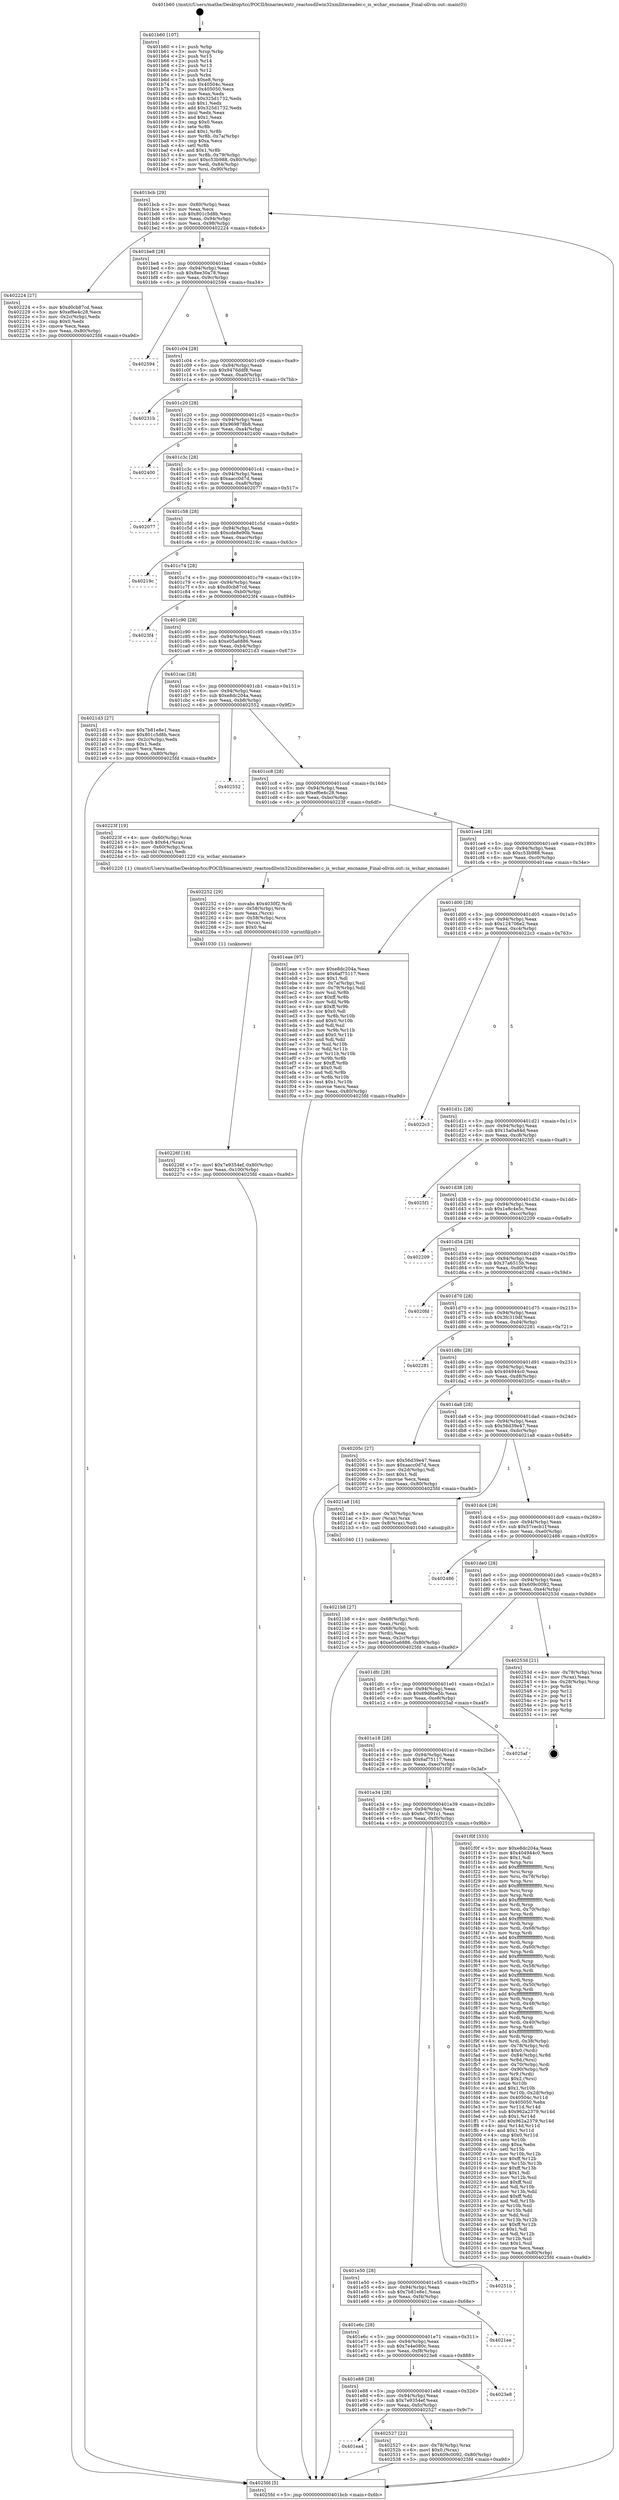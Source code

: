 digraph "0x401b60" {
  label = "0x401b60 (/mnt/c/Users/mathe/Desktop/tcc/POCII/binaries/extr_reactosdllwin32xmllitereader.c_is_wchar_encname_Final-ollvm.out::main(0))"
  labelloc = "t"
  node[shape=record]

  Entry [label="",width=0.3,height=0.3,shape=circle,fillcolor=black,style=filled]
  "0x401bcb" [label="{
     0x401bcb [29]\l
     | [instrs]\l
     &nbsp;&nbsp;0x401bcb \<+3\>: mov -0x80(%rbp),%eax\l
     &nbsp;&nbsp;0x401bce \<+2\>: mov %eax,%ecx\l
     &nbsp;&nbsp;0x401bd0 \<+6\>: sub $0x801c5d8b,%ecx\l
     &nbsp;&nbsp;0x401bd6 \<+6\>: mov %eax,-0x94(%rbp)\l
     &nbsp;&nbsp;0x401bdc \<+6\>: mov %ecx,-0x98(%rbp)\l
     &nbsp;&nbsp;0x401be2 \<+6\>: je 0000000000402224 \<main+0x6c4\>\l
  }"]
  "0x402224" [label="{
     0x402224 [27]\l
     | [instrs]\l
     &nbsp;&nbsp;0x402224 \<+5\>: mov $0xd0cb87cd,%eax\l
     &nbsp;&nbsp;0x402229 \<+5\>: mov $0xef6e4c28,%ecx\l
     &nbsp;&nbsp;0x40222e \<+3\>: mov -0x2c(%rbp),%edx\l
     &nbsp;&nbsp;0x402231 \<+3\>: cmp $0x0,%edx\l
     &nbsp;&nbsp;0x402234 \<+3\>: cmove %ecx,%eax\l
     &nbsp;&nbsp;0x402237 \<+3\>: mov %eax,-0x80(%rbp)\l
     &nbsp;&nbsp;0x40223a \<+5\>: jmp 00000000004025fd \<main+0xa9d\>\l
  }"]
  "0x401be8" [label="{
     0x401be8 [28]\l
     | [instrs]\l
     &nbsp;&nbsp;0x401be8 \<+5\>: jmp 0000000000401bed \<main+0x8d\>\l
     &nbsp;&nbsp;0x401bed \<+6\>: mov -0x94(%rbp),%eax\l
     &nbsp;&nbsp;0x401bf3 \<+5\>: sub $0x8ee30a78,%eax\l
     &nbsp;&nbsp;0x401bf8 \<+6\>: mov %eax,-0x9c(%rbp)\l
     &nbsp;&nbsp;0x401bfe \<+6\>: je 0000000000402594 \<main+0xa34\>\l
  }"]
  Exit [label="",width=0.3,height=0.3,shape=circle,fillcolor=black,style=filled,peripheries=2]
  "0x402594" [label="{
     0x402594\l
  }", style=dashed]
  "0x401c04" [label="{
     0x401c04 [28]\l
     | [instrs]\l
     &nbsp;&nbsp;0x401c04 \<+5\>: jmp 0000000000401c09 \<main+0xa9\>\l
     &nbsp;&nbsp;0x401c09 \<+6\>: mov -0x94(%rbp),%eax\l
     &nbsp;&nbsp;0x401c0f \<+5\>: sub $0x9476ddf8,%eax\l
     &nbsp;&nbsp;0x401c14 \<+6\>: mov %eax,-0xa0(%rbp)\l
     &nbsp;&nbsp;0x401c1a \<+6\>: je 000000000040231b \<main+0x7bb\>\l
  }"]
  "0x401ea4" [label="{
     0x401ea4\l
  }", style=dashed]
  "0x40231b" [label="{
     0x40231b\l
  }", style=dashed]
  "0x401c20" [label="{
     0x401c20 [28]\l
     | [instrs]\l
     &nbsp;&nbsp;0x401c20 \<+5\>: jmp 0000000000401c25 \<main+0xc5\>\l
     &nbsp;&nbsp;0x401c25 \<+6\>: mov -0x94(%rbp),%eax\l
     &nbsp;&nbsp;0x401c2b \<+5\>: sub $0x969878b8,%eax\l
     &nbsp;&nbsp;0x401c30 \<+6\>: mov %eax,-0xa4(%rbp)\l
     &nbsp;&nbsp;0x401c36 \<+6\>: je 0000000000402400 \<main+0x8a0\>\l
  }"]
  "0x402527" [label="{
     0x402527 [22]\l
     | [instrs]\l
     &nbsp;&nbsp;0x402527 \<+4\>: mov -0x78(%rbp),%rax\l
     &nbsp;&nbsp;0x40252b \<+6\>: movl $0x0,(%rax)\l
     &nbsp;&nbsp;0x402531 \<+7\>: movl $0x609c0092,-0x80(%rbp)\l
     &nbsp;&nbsp;0x402538 \<+5\>: jmp 00000000004025fd \<main+0xa9d\>\l
  }"]
  "0x402400" [label="{
     0x402400\l
  }", style=dashed]
  "0x401c3c" [label="{
     0x401c3c [28]\l
     | [instrs]\l
     &nbsp;&nbsp;0x401c3c \<+5\>: jmp 0000000000401c41 \<main+0xe1\>\l
     &nbsp;&nbsp;0x401c41 \<+6\>: mov -0x94(%rbp),%eax\l
     &nbsp;&nbsp;0x401c47 \<+5\>: sub $0xaacc0d7d,%eax\l
     &nbsp;&nbsp;0x401c4c \<+6\>: mov %eax,-0xa8(%rbp)\l
     &nbsp;&nbsp;0x401c52 \<+6\>: je 0000000000402077 \<main+0x517\>\l
  }"]
  "0x401e88" [label="{
     0x401e88 [28]\l
     | [instrs]\l
     &nbsp;&nbsp;0x401e88 \<+5\>: jmp 0000000000401e8d \<main+0x32d\>\l
     &nbsp;&nbsp;0x401e8d \<+6\>: mov -0x94(%rbp),%eax\l
     &nbsp;&nbsp;0x401e93 \<+5\>: sub $0x7e9354ef,%eax\l
     &nbsp;&nbsp;0x401e98 \<+6\>: mov %eax,-0xfc(%rbp)\l
     &nbsp;&nbsp;0x401e9e \<+6\>: je 0000000000402527 \<main+0x9c7\>\l
  }"]
  "0x402077" [label="{
     0x402077\l
  }", style=dashed]
  "0x401c58" [label="{
     0x401c58 [28]\l
     | [instrs]\l
     &nbsp;&nbsp;0x401c58 \<+5\>: jmp 0000000000401c5d \<main+0xfd\>\l
     &nbsp;&nbsp;0x401c5d \<+6\>: mov -0x94(%rbp),%eax\l
     &nbsp;&nbsp;0x401c63 \<+5\>: sub $0xcde8e90b,%eax\l
     &nbsp;&nbsp;0x401c68 \<+6\>: mov %eax,-0xac(%rbp)\l
     &nbsp;&nbsp;0x401c6e \<+6\>: je 000000000040219c \<main+0x63c\>\l
  }"]
  "0x4023e8" [label="{
     0x4023e8\l
  }", style=dashed]
  "0x40219c" [label="{
     0x40219c\l
  }", style=dashed]
  "0x401c74" [label="{
     0x401c74 [28]\l
     | [instrs]\l
     &nbsp;&nbsp;0x401c74 \<+5\>: jmp 0000000000401c79 \<main+0x119\>\l
     &nbsp;&nbsp;0x401c79 \<+6\>: mov -0x94(%rbp),%eax\l
     &nbsp;&nbsp;0x401c7f \<+5\>: sub $0xd0cb87cd,%eax\l
     &nbsp;&nbsp;0x401c84 \<+6\>: mov %eax,-0xb0(%rbp)\l
     &nbsp;&nbsp;0x401c8a \<+6\>: je 00000000004023f4 \<main+0x894\>\l
  }"]
  "0x401e6c" [label="{
     0x401e6c [28]\l
     | [instrs]\l
     &nbsp;&nbsp;0x401e6c \<+5\>: jmp 0000000000401e71 \<main+0x311\>\l
     &nbsp;&nbsp;0x401e71 \<+6\>: mov -0x94(%rbp),%eax\l
     &nbsp;&nbsp;0x401e77 \<+5\>: sub $0x7e4e080c,%eax\l
     &nbsp;&nbsp;0x401e7c \<+6\>: mov %eax,-0xf8(%rbp)\l
     &nbsp;&nbsp;0x401e82 \<+6\>: je 00000000004023e8 \<main+0x888\>\l
  }"]
  "0x4023f4" [label="{
     0x4023f4\l
  }", style=dashed]
  "0x401c90" [label="{
     0x401c90 [28]\l
     | [instrs]\l
     &nbsp;&nbsp;0x401c90 \<+5\>: jmp 0000000000401c95 \<main+0x135\>\l
     &nbsp;&nbsp;0x401c95 \<+6\>: mov -0x94(%rbp),%eax\l
     &nbsp;&nbsp;0x401c9b \<+5\>: sub $0xe05a6886,%eax\l
     &nbsp;&nbsp;0x401ca0 \<+6\>: mov %eax,-0xb4(%rbp)\l
     &nbsp;&nbsp;0x401ca6 \<+6\>: je 00000000004021d3 \<main+0x673\>\l
  }"]
  "0x4021ee" [label="{
     0x4021ee\l
  }", style=dashed]
  "0x4021d3" [label="{
     0x4021d3 [27]\l
     | [instrs]\l
     &nbsp;&nbsp;0x4021d3 \<+5\>: mov $0x7b81e8e1,%eax\l
     &nbsp;&nbsp;0x4021d8 \<+5\>: mov $0x801c5d8b,%ecx\l
     &nbsp;&nbsp;0x4021dd \<+3\>: mov -0x2c(%rbp),%edx\l
     &nbsp;&nbsp;0x4021e0 \<+3\>: cmp $0x1,%edx\l
     &nbsp;&nbsp;0x4021e3 \<+3\>: cmovl %ecx,%eax\l
     &nbsp;&nbsp;0x4021e6 \<+3\>: mov %eax,-0x80(%rbp)\l
     &nbsp;&nbsp;0x4021e9 \<+5\>: jmp 00000000004025fd \<main+0xa9d\>\l
  }"]
  "0x401cac" [label="{
     0x401cac [28]\l
     | [instrs]\l
     &nbsp;&nbsp;0x401cac \<+5\>: jmp 0000000000401cb1 \<main+0x151\>\l
     &nbsp;&nbsp;0x401cb1 \<+6\>: mov -0x94(%rbp),%eax\l
     &nbsp;&nbsp;0x401cb7 \<+5\>: sub $0xe8dc204a,%eax\l
     &nbsp;&nbsp;0x401cbc \<+6\>: mov %eax,-0xb8(%rbp)\l
     &nbsp;&nbsp;0x401cc2 \<+6\>: je 0000000000402552 \<main+0x9f2\>\l
  }"]
  "0x401e50" [label="{
     0x401e50 [28]\l
     | [instrs]\l
     &nbsp;&nbsp;0x401e50 \<+5\>: jmp 0000000000401e55 \<main+0x2f5\>\l
     &nbsp;&nbsp;0x401e55 \<+6\>: mov -0x94(%rbp),%eax\l
     &nbsp;&nbsp;0x401e5b \<+5\>: sub $0x7b81e8e1,%eax\l
     &nbsp;&nbsp;0x401e60 \<+6\>: mov %eax,-0xf4(%rbp)\l
     &nbsp;&nbsp;0x401e66 \<+6\>: je 00000000004021ee \<main+0x68e\>\l
  }"]
  "0x402552" [label="{
     0x402552\l
  }", style=dashed]
  "0x401cc8" [label="{
     0x401cc8 [28]\l
     | [instrs]\l
     &nbsp;&nbsp;0x401cc8 \<+5\>: jmp 0000000000401ccd \<main+0x16d\>\l
     &nbsp;&nbsp;0x401ccd \<+6\>: mov -0x94(%rbp),%eax\l
     &nbsp;&nbsp;0x401cd3 \<+5\>: sub $0xef6e4c28,%eax\l
     &nbsp;&nbsp;0x401cd8 \<+6\>: mov %eax,-0xbc(%rbp)\l
     &nbsp;&nbsp;0x401cde \<+6\>: je 000000000040223f \<main+0x6df\>\l
  }"]
  "0x40251b" [label="{
     0x40251b\l
  }", style=dashed]
  "0x40223f" [label="{
     0x40223f [19]\l
     | [instrs]\l
     &nbsp;&nbsp;0x40223f \<+4\>: mov -0x60(%rbp),%rax\l
     &nbsp;&nbsp;0x402243 \<+3\>: movb $0x64,(%rax)\l
     &nbsp;&nbsp;0x402246 \<+4\>: mov -0x60(%rbp),%rax\l
     &nbsp;&nbsp;0x40224a \<+3\>: movsbl (%rax),%edi\l
     &nbsp;&nbsp;0x40224d \<+5\>: call 0000000000401220 \<is_wchar_encname\>\l
     | [calls]\l
     &nbsp;&nbsp;0x401220 \{1\} (/mnt/c/Users/mathe/Desktop/tcc/POCII/binaries/extr_reactosdllwin32xmllitereader.c_is_wchar_encname_Final-ollvm.out::is_wchar_encname)\l
  }"]
  "0x401ce4" [label="{
     0x401ce4 [28]\l
     | [instrs]\l
     &nbsp;&nbsp;0x401ce4 \<+5\>: jmp 0000000000401ce9 \<main+0x189\>\l
     &nbsp;&nbsp;0x401ce9 \<+6\>: mov -0x94(%rbp),%eax\l
     &nbsp;&nbsp;0x401cef \<+5\>: sub $0xc53b988,%eax\l
     &nbsp;&nbsp;0x401cf4 \<+6\>: mov %eax,-0xc0(%rbp)\l
     &nbsp;&nbsp;0x401cfa \<+6\>: je 0000000000401eae \<main+0x34e\>\l
  }"]
  "0x40226f" [label="{
     0x40226f [18]\l
     | [instrs]\l
     &nbsp;&nbsp;0x40226f \<+7\>: movl $0x7e9354ef,-0x80(%rbp)\l
     &nbsp;&nbsp;0x402276 \<+6\>: mov %eax,-0x100(%rbp)\l
     &nbsp;&nbsp;0x40227c \<+5\>: jmp 00000000004025fd \<main+0xa9d\>\l
  }"]
  "0x401eae" [label="{
     0x401eae [97]\l
     | [instrs]\l
     &nbsp;&nbsp;0x401eae \<+5\>: mov $0xe8dc204a,%eax\l
     &nbsp;&nbsp;0x401eb3 \<+5\>: mov $0x6af75117,%ecx\l
     &nbsp;&nbsp;0x401eb8 \<+2\>: mov $0x1,%dl\l
     &nbsp;&nbsp;0x401eba \<+4\>: mov -0x7a(%rbp),%sil\l
     &nbsp;&nbsp;0x401ebe \<+4\>: mov -0x79(%rbp),%dil\l
     &nbsp;&nbsp;0x401ec2 \<+3\>: mov %sil,%r8b\l
     &nbsp;&nbsp;0x401ec5 \<+4\>: xor $0xff,%r8b\l
     &nbsp;&nbsp;0x401ec9 \<+3\>: mov %dil,%r9b\l
     &nbsp;&nbsp;0x401ecc \<+4\>: xor $0xff,%r9b\l
     &nbsp;&nbsp;0x401ed0 \<+3\>: xor $0x0,%dl\l
     &nbsp;&nbsp;0x401ed3 \<+3\>: mov %r8b,%r10b\l
     &nbsp;&nbsp;0x401ed6 \<+4\>: and $0x0,%r10b\l
     &nbsp;&nbsp;0x401eda \<+3\>: and %dl,%sil\l
     &nbsp;&nbsp;0x401edd \<+3\>: mov %r9b,%r11b\l
     &nbsp;&nbsp;0x401ee0 \<+4\>: and $0x0,%r11b\l
     &nbsp;&nbsp;0x401ee4 \<+3\>: and %dl,%dil\l
     &nbsp;&nbsp;0x401ee7 \<+3\>: or %sil,%r10b\l
     &nbsp;&nbsp;0x401eea \<+3\>: or %dil,%r11b\l
     &nbsp;&nbsp;0x401eed \<+3\>: xor %r11b,%r10b\l
     &nbsp;&nbsp;0x401ef0 \<+3\>: or %r9b,%r8b\l
     &nbsp;&nbsp;0x401ef3 \<+4\>: xor $0xff,%r8b\l
     &nbsp;&nbsp;0x401ef7 \<+3\>: or $0x0,%dl\l
     &nbsp;&nbsp;0x401efa \<+3\>: and %dl,%r8b\l
     &nbsp;&nbsp;0x401efd \<+3\>: or %r8b,%r10b\l
     &nbsp;&nbsp;0x401f00 \<+4\>: test $0x1,%r10b\l
     &nbsp;&nbsp;0x401f04 \<+3\>: cmovne %ecx,%eax\l
     &nbsp;&nbsp;0x401f07 \<+3\>: mov %eax,-0x80(%rbp)\l
     &nbsp;&nbsp;0x401f0a \<+5\>: jmp 00000000004025fd \<main+0xa9d\>\l
  }"]
  "0x401d00" [label="{
     0x401d00 [28]\l
     | [instrs]\l
     &nbsp;&nbsp;0x401d00 \<+5\>: jmp 0000000000401d05 \<main+0x1a5\>\l
     &nbsp;&nbsp;0x401d05 \<+6\>: mov -0x94(%rbp),%eax\l
     &nbsp;&nbsp;0x401d0b \<+5\>: sub $0x124706e2,%eax\l
     &nbsp;&nbsp;0x401d10 \<+6\>: mov %eax,-0xc4(%rbp)\l
     &nbsp;&nbsp;0x401d16 \<+6\>: je 00000000004022c3 \<main+0x763\>\l
  }"]
  "0x4025fd" [label="{
     0x4025fd [5]\l
     | [instrs]\l
     &nbsp;&nbsp;0x4025fd \<+5\>: jmp 0000000000401bcb \<main+0x6b\>\l
  }"]
  "0x401b60" [label="{
     0x401b60 [107]\l
     | [instrs]\l
     &nbsp;&nbsp;0x401b60 \<+1\>: push %rbp\l
     &nbsp;&nbsp;0x401b61 \<+3\>: mov %rsp,%rbp\l
     &nbsp;&nbsp;0x401b64 \<+2\>: push %r15\l
     &nbsp;&nbsp;0x401b66 \<+2\>: push %r14\l
     &nbsp;&nbsp;0x401b68 \<+2\>: push %r13\l
     &nbsp;&nbsp;0x401b6a \<+2\>: push %r12\l
     &nbsp;&nbsp;0x401b6c \<+1\>: push %rbx\l
     &nbsp;&nbsp;0x401b6d \<+7\>: sub $0xe8,%rsp\l
     &nbsp;&nbsp;0x401b74 \<+7\>: mov 0x40504c,%eax\l
     &nbsp;&nbsp;0x401b7b \<+7\>: mov 0x405050,%ecx\l
     &nbsp;&nbsp;0x401b82 \<+2\>: mov %eax,%edx\l
     &nbsp;&nbsp;0x401b84 \<+6\>: sub $0x325d1732,%edx\l
     &nbsp;&nbsp;0x401b8a \<+3\>: sub $0x1,%edx\l
     &nbsp;&nbsp;0x401b8d \<+6\>: add $0x325d1732,%edx\l
     &nbsp;&nbsp;0x401b93 \<+3\>: imul %edx,%eax\l
     &nbsp;&nbsp;0x401b96 \<+3\>: and $0x1,%eax\l
     &nbsp;&nbsp;0x401b99 \<+3\>: cmp $0x0,%eax\l
     &nbsp;&nbsp;0x401b9c \<+4\>: sete %r8b\l
     &nbsp;&nbsp;0x401ba0 \<+4\>: and $0x1,%r8b\l
     &nbsp;&nbsp;0x401ba4 \<+4\>: mov %r8b,-0x7a(%rbp)\l
     &nbsp;&nbsp;0x401ba8 \<+3\>: cmp $0xa,%ecx\l
     &nbsp;&nbsp;0x401bab \<+4\>: setl %r8b\l
     &nbsp;&nbsp;0x401baf \<+4\>: and $0x1,%r8b\l
     &nbsp;&nbsp;0x401bb3 \<+4\>: mov %r8b,-0x79(%rbp)\l
     &nbsp;&nbsp;0x401bb7 \<+7\>: movl $0xc53b988,-0x80(%rbp)\l
     &nbsp;&nbsp;0x401bbe \<+6\>: mov %edi,-0x84(%rbp)\l
     &nbsp;&nbsp;0x401bc4 \<+7\>: mov %rsi,-0x90(%rbp)\l
  }"]
  "0x402252" [label="{
     0x402252 [29]\l
     | [instrs]\l
     &nbsp;&nbsp;0x402252 \<+10\>: movabs $0x4030f2,%rdi\l
     &nbsp;&nbsp;0x40225c \<+4\>: mov -0x58(%rbp),%rcx\l
     &nbsp;&nbsp;0x402260 \<+2\>: mov %eax,(%rcx)\l
     &nbsp;&nbsp;0x402262 \<+4\>: mov -0x58(%rbp),%rcx\l
     &nbsp;&nbsp;0x402266 \<+2\>: mov (%rcx),%esi\l
     &nbsp;&nbsp;0x402268 \<+2\>: mov $0x0,%al\l
     &nbsp;&nbsp;0x40226a \<+5\>: call 0000000000401030 \<printf@plt\>\l
     | [calls]\l
     &nbsp;&nbsp;0x401030 \{1\} (unknown)\l
  }"]
  "0x4022c3" [label="{
     0x4022c3\l
  }", style=dashed]
  "0x401d1c" [label="{
     0x401d1c [28]\l
     | [instrs]\l
     &nbsp;&nbsp;0x401d1c \<+5\>: jmp 0000000000401d21 \<main+0x1c1\>\l
     &nbsp;&nbsp;0x401d21 \<+6\>: mov -0x94(%rbp),%eax\l
     &nbsp;&nbsp;0x401d27 \<+5\>: sub $0x15a0a84d,%eax\l
     &nbsp;&nbsp;0x401d2c \<+6\>: mov %eax,-0xc8(%rbp)\l
     &nbsp;&nbsp;0x401d32 \<+6\>: je 00000000004025f1 \<main+0xa91\>\l
  }"]
  "0x4021b8" [label="{
     0x4021b8 [27]\l
     | [instrs]\l
     &nbsp;&nbsp;0x4021b8 \<+4\>: mov -0x68(%rbp),%rdi\l
     &nbsp;&nbsp;0x4021bc \<+2\>: mov %eax,(%rdi)\l
     &nbsp;&nbsp;0x4021be \<+4\>: mov -0x68(%rbp),%rdi\l
     &nbsp;&nbsp;0x4021c2 \<+2\>: mov (%rdi),%eax\l
     &nbsp;&nbsp;0x4021c4 \<+3\>: mov %eax,-0x2c(%rbp)\l
     &nbsp;&nbsp;0x4021c7 \<+7\>: movl $0xe05a6886,-0x80(%rbp)\l
     &nbsp;&nbsp;0x4021ce \<+5\>: jmp 00000000004025fd \<main+0xa9d\>\l
  }"]
  "0x4025f1" [label="{
     0x4025f1\l
  }", style=dashed]
  "0x401d38" [label="{
     0x401d38 [28]\l
     | [instrs]\l
     &nbsp;&nbsp;0x401d38 \<+5\>: jmp 0000000000401d3d \<main+0x1dd\>\l
     &nbsp;&nbsp;0x401d3d \<+6\>: mov -0x94(%rbp),%eax\l
     &nbsp;&nbsp;0x401d43 \<+5\>: sub $0x1e8c4e5c,%eax\l
     &nbsp;&nbsp;0x401d48 \<+6\>: mov %eax,-0xcc(%rbp)\l
     &nbsp;&nbsp;0x401d4e \<+6\>: je 0000000000402209 \<main+0x6a9\>\l
  }"]
  "0x401e34" [label="{
     0x401e34 [28]\l
     | [instrs]\l
     &nbsp;&nbsp;0x401e34 \<+5\>: jmp 0000000000401e39 \<main+0x2d9\>\l
     &nbsp;&nbsp;0x401e39 \<+6\>: mov -0x94(%rbp),%eax\l
     &nbsp;&nbsp;0x401e3f \<+5\>: sub $0x6c7091c1,%eax\l
     &nbsp;&nbsp;0x401e44 \<+6\>: mov %eax,-0xf0(%rbp)\l
     &nbsp;&nbsp;0x401e4a \<+6\>: je 000000000040251b \<main+0x9bb\>\l
  }"]
  "0x402209" [label="{
     0x402209\l
  }", style=dashed]
  "0x401d54" [label="{
     0x401d54 [28]\l
     | [instrs]\l
     &nbsp;&nbsp;0x401d54 \<+5\>: jmp 0000000000401d59 \<main+0x1f9\>\l
     &nbsp;&nbsp;0x401d59 \<+6\>: mov -0x94(%rbp),%eax\l
     &nbsp;&nbsp;0x401d5f \<+5\>: sub $0x37a6515b,%eax\l
     &nbsp;&nbsp;0x401d64 \<+6\>: mov %eax,-0xd0(%rbp)\l
     &nbsp;&nbsp;0x401d6a \<+6\>: je 00000000004020fd \<main+0x59d\>\l
  }"]
  "0x401f0f" [label="{
     0x401f0f [333]\l
     | [instrs]\l
     &nbsp;&nbsp;0x401f0f \<+5\>: mov $0xe8dc204a,%eax\l
     &nbsp;&nbsp;0x401f14 \<+5\>: mov $0x404944c0,%ecx\l
     &nbsp;&nbsp;0x401f19 \<+2\>: mov $0x1,%dl\l
     &nbsp;&nbsp;0x401f1b \<+3\>: mov %rsp,%rsi\l
     &nbsp;&nbsp;0x401f1e \<+4\>: add $0xfffffffffffffff0,%rsi\l
     &nbsp;&nbsp;0x401f22 \<+3\>: mov %rsi,%rsp\l
     &nbsp;&nbsp;0x401f25 \<+4\>: mov %rsi,-0x78(%rbp)\l
     &nbsp;&nbsp;0x401f29 \<+3\>: mov %rsp,%rsi\l
     &nbsp;&nbsp;0x401f2c \<+4\>: add $0xfffffffffffffff0,%rsi\l
     &nbsp;&nbsp;0x401f30 \<+3\>: mov %rsi,%rsp\l
     &nbsp;&nbsp;0x401f33 \<+3\>: mov %rsp,%rdi\l
     &nbsp;&nbsp;0x401f36 \<+4\>: add $0xfffffffffffffff0,%rdi\l
     &nbsp;&nbsp;0x401f3a \<+3\>: mov %rdi,%rsp\l
     &nbsp;&nbsp;0x401f3d \<+4\>: mov %rdi,-0x70(%rbp)\l
     &nbsp;&nbsp;0x401f41 \<+3\>: mov %rsp,%rdi\l
     &nbsp;&nbsp;0x401f44 \<+4\>: add $0xfffffffffffffff0,%rdi\l
     &nbsp;&nbsp;0x401f48 \<+3\>: mov %rdi,%rsp\l
     &nbsp;&nbsp;0x401f4b \<+4\>: mov %rdi,-0x68(%rbp)\l
     &nbsp;&nbsp;0x401f4f \<+3\>: mov %rsp,%rdi\l
     &nbsp;&nbsp;0x401f52 \<+4\>: add $0xfffffffffffffff0,%rdi\l
     &nbsp;&nbsp;0x401f56 \<+3\>: mov %rdi,%rsp\l
     &nbsp;&nbsp;0x401f59 \<+4\>: mov %rdi,-0x60(%rbp)\l
     &nbsp;&nbsp;0x401f5d \<+3\>: mov %rsp,%rdi\l
     &nbsp;&nbsp;0x401f60 \<+4\>: add $0xfffffffffffffff0,%rdi\l
     &nbsp;&nbsp;0x401f64 \<+3\>: mov %rdi,%rsp\l
     &nbsp;&nbsp;0x401f67 \<+4\>: mov %rdi,-0x58(%rbp)\l
     &nbsp;&nbsp;0x401f6b \<+3\>: mov %rsp,%rdi\l
     &nbsp;&nbsp;0x401f6e \<+4\>: add $0xfffffffffffffff0,%rdi\l
     &nbsp;&nbsp;0x401f72 \<+3\>: mov %rdi,%rsp\l
     &nbsp;&nbsp;0x401f75 \<+4\>: mov %rdi,-0x50(%rbp)\l
     &nbsp;&nbsp;0x401f79 \<+3\>: mov %rsp,%rdi\l
     &nbsp;&nbsp;0x401f7c \<+4\>: add $0xfffffffffffffff0,%rdi\l
     &nbsp;&nbsp;0x401f80 \<+3\>: mov %rdi,%rsp\l
     &nbsp;&nbsp;0x401f83 \<+4\>: mov %rdi,-0x48(%rbp)\l
     &nbsp;&nbsp;0x401f87 \<+3\>: mov %rsp,%rdi\l
     &nbsp;&nbsp;0x401f8a \<+4\>: add $0xfffffffffffffff0,%rdi\l
     &nbsp;&nbsp;0x401f8e \<+3\>: mov %rdi,%rsp\l
     &nbsp;&nbsp;0x401f91 \<+4\>: mov %rdi,-0x40(%rbp)\l
     &nbsp;&nbsp;0x401f95 \<+3\>: mov %rsp,%rdi\l
     &nbsp;&nbsp;0x401f98 \<+4\>: add $0xfffffffffffffff0,%rdi\l
     &nbsp;&nbsp;0x401f9c \<+3\>: mov %rdi,%rsp\l
     &nbsp;&nbsp;0x401f9f \<+4\>: mov %rdi,-0x38(%rbp)\l
     &nbsp;&nbsp;0x401fa3 \<+4\>: mov -0x78(%rbp),%rdi\l
     &nbsp;&nbsp;0x401fa7 \<+6\>: movl $0x0,(%rdi)\l
     &nbsp;&nbsp;0x401fad \<+7\>: mov -0x84(%rbp),%r8d\l
     &nbsp;&nbsp;0x401fb4 \<+3\>: mov %r8d,(%rsi)\l
     &nbsp;&nbsp;0x401fb7 \<+4\>: mov -0x70(%rbp),%rdi\l
     &nbsp;&nbsp;0x401fbb \<+7\>: mov -0x90(%rbp),%r9\l
     &nbsp;&nbsp;0x401fc2 \<+3\>: mov %r9,(%rdi)\l
     &nbsp;&nbsp;0x401fc5 \<+3\>: cmpl $0x2,(%rsi)\l
     &nbsp;&nbsp;0x401fc8 \<+4\>: setne %r10b\l
     &nbsp;&nbsp;0x401fcc \<+4\>: and $0x1,%r10b\l
     &nbsp;&nbsp;0x401fd0 \<+4\>: mov %r10b,-0x2d(%rbp)\l
     &nbsp;&nbsp;0x401fd4 \<+8\>: mov 0x40504c,%r11d\l
     &nbsp;&nbsp;0x401fdc \<+7\>: mov 0x405050,%ebx\l
     &nbsp;&nbsp;0x401fe3 \<+3\>: mov %r11d,%r14d\l
     &nbsp;&nbsp;0x401fe6 \<+7\>: sub $0x962a2379,%r14d\l
     &nbsp;&nbsp;0x401fed \<+4\>: sub $0x1,%r14d\l
     &nbsp;&nbsp;0x401ff1 \<+7\>: add $0x962a2379,%r14d\l
     &nbsp;&nbsp;0x401ff8 \<+4\>: imul %r14d,%r11d\l
     &nbsp;&nbsp;0x401ffc \<+4\>: and $0x1,%r11d\l
     &nbsp;&nbsp;0x402000 \<+4\>: cmp $0x0,%r11d\l
     &nbsp;&nbsp;0x402004 \<+4\>: sete %r10b\l
     &nbsp;&nbsp;0x402008 \<+3\>: cmp $0xa,%ebx\l
     &nbsp;&nbsp;0x40200b \<+4\>: setl %r15b\l
     &nbsp;&nbsp;0x40200f \<+3\>: mov %r10b,%r12b\l
     &nbsp;&nbsp;0x402012 \<+4\>: xor $0xff,%r12b\l
     &nbsp;&nbsp;0x402016 \<+3\>: mov %r15b,%r13b\l
     &nbsp;&nbsp;0x402019 \<+4\>: xor $0xff,%r13b\l
     &nbsp;&nbsp;0x40201d \<+3\>: xor $0x1,%dl\l
     &nbsp;&nbsp;0x402020 \<+3\>: mov %r12b,%sil\l
     &nbsp;&nbsp;0x402023 \<+4\>: and $0xff,%sil\l
     &nbsp;&nbsp;0x402027 \<+3\>: and %dl,%r10b\l
     &nbsp;&nbsp;0x40202a \<+3\>: mov %r13b,%dil\l
     &nbsp;&nbsp;0x40202d \<+4\>: and $0xff,%dil\l
     &nbsp;&nbsp;0x402031 \<+3\>: and %dl,%r15b\l
     &nbsp;&nbsp;0x402034 \<+3\>: or %r10b,%sil\l
     &nbsp;&nbsp;0x402037 \<+3\>: or %r15b,%dil\l
     &nbsp;&nbsp;0x40203a \<+3\>: xor %dil,%sil\l
     &nbsp;&nbsp;0x40203d \<+3\>: or %r13b,%r12b\l
     &nbsp;&nbsp;0x402040 \<+4\>: xor $0xff,%r12b\l
     &nbsp;&nbsp;0x402044 \<+3\>: or $0x1,%dl\l
     &nbsp;&nbsp;0x402047 \<+3\>: and %dl,%r12b\l
     &nbsp;&nbsp;0x40204a \<+3\>: or %r12b,%sil\l
     &nbsp;&nbsp;0x40204d \<+4\>: test $0x1,%sil\l
     &nbsp;&nbsp;0x402051 \<+3\>: cmovne %ecx,%eax\l
     &nbsp;&nbsp;0x402054 \<+3\>: mov %eax,-0x80(%rbp)\l
     &nbsp;&nbsp;0x402057 \<+5\>: jmp 00000000004025fd \<main+0xa9d\>\l
  }"]
  "0x4020fd" [label="{
     0x4020fd\l
  }", style=dashed]
  "0x401d70" [label="{
     0x401d70 [28]\l
     | [instrs]\l
     &nbsp;&nbsp;0x401d70 \<+5\>: jmp 0000000000401d75 \<main+0x215\>\l
     &nbsp;&nbsp;0x401d75 \<+6\>: mov -0x94(%rbp),%eax\l
     &nbsp;&nbsp;0x401d7b \<+5\>: sub $0x3fc310df,%eax\l
     &nbsp;&nbsp;0x401d80 \<+6\>: mov %eax,-0xd4(%rbp)\l
     &nbsp;&nbsp;0x401d86 \<+6\>: je 0000000000402281 \<main+0x721\>\l
  }"]
  "0x401e18" [label="{
     0x401e18 [28]\l
     | [instrs]\l
     &nbsp;&nbsp;0x401e18 \<+5\>: jmp 0000000000401e1d \<main+0x2bd\>\l
     &nbsp;&nbsp;0x401e1d \<+6\>: mov -0x94(%rbp),%eax\l
     &nbsp;&nbsp;0x401e23 \<+5\>: sub $0x6af75117,%eax\l
     &nbsp;&nbsp;0x401e28 \<+6\>: mov %eax,-0xec(%rbp)\l
     &nbsp;&nbsp;0x401e2e \<+6\>: je 0000000000401f0f \<main+0x3af\>\l
  }"]
  "0x402281" [label="{
     0x402281\l
  }", style=dashed]
  "0x401d8c" [label="{
     0x401d8c [28]\l
     | [instrs]\l
     &nbsp;&nbsp;0x401d8c \<+5\>: jmp 0000000000401d91 \<main+0x231\>\l
     &nbsp;&nbsp;0x401d91 \<+6\>: mov -0x94(%rbp),%eax\l
     &nbsp;&nbsp;0x401d97 \<+5\>: sub $0x404944c0,%eax\l
     &nbsp;&nbsp;0x401d9c \<+6\>: mov %eax,-0xd8(%rbp)\l
     &nbsp;&nbsp;0x401da2 \<+6\>: je 000000000040205c \<main+0x4fc\>\l
  }"]
  "0x4025af" [label="{
     0x4025af\l
  }", style=dashed]
  "0x40205c" [label="{
     0x40205c [27]\l
     | [instrs]\l
     &nbsp;&nbsp;0x40205c \<+5\>: mov $0x56d39e47,%eax\l
     &nbsp;&nbsp;0x402061 \<+5\>: mov $0xaacc0d7d,%ecx\l
     &nbsp;&nbsp;0x402066 \<+3\>: mov -0x2d(%rbp),%dl\l
     &nbsp;&nbsp;0x402069 \<+3\>: test $0x1,%dl\l
     &nbsp;&nbsp;0x40206c \<+3\>: cmovne %ecx,%eax\l
     &nbsp;&nbsp;0x40206f \<+3\>: mov %eax,-0x80(%rbp)\l
     &nbsp;&nbsp;0x402072 \<+5\>: jmp 00000000004025fd \<main+0xa9d\>\l
  }"]
  "0x401da8" [label="{
     0x401da8 [28]\l
     | [instrs]\l
     &nbsp;&nbsp;0x401da8 \<+5\>: jmp 0000000000401dad \<main+0x24d\>\l
     &nbsp;&nbsp;0x401dad \<+6\>: mov -0x94(%rbp),%eax\l
     &nbsp;&nbsp;0x401db3 \<+5\>: sub $0x56d39e47,%eax\l
     &nbsp;&nbsp;0x401db8 \<+6\>: mov %eax,-0xdc(%rbp)\l
     &nbsp;&nbsp;0x401dbe \<+6\>: je 00000000004021a8 \<main+0x648\>\l
  }"]
  "0x401dfc" [label="{
     0x401dfc [28]\l
     | [instrs]\l
     &nbsp;&nbsp;0x401dfc \<+5\>: jmp 0000000000401e01 \<main+0x2a1\>\l
     &nbsp;&nbsp;0x401e01 \<+6\>: mov -0x94(%rbp),%eax\l
     &nbsp;&nbsp;0x401e07 \<+5\>: sub $0x69d6be5b,%eax\l
     &nbsp;&nbsp;0x401e0c \<+6\>: mov %eax,-0xe8(%rbp)\l
     &nbsp;&nbsp;0x401e12 \<+6\>: je 00000000004025af \<main+0xa4f\>\l
  }"]
  "0x4021a8" [label="{
     0x4021a8 [16]\l
     | [instrs]\l
     &nbsp;&nbsp;0x4021a8 \<+4\>: mov -0x70(%rbp),%rax\l
     &nbsp;&nbsp;0x4021ac \<+3\>: mov (%rax),%rax\l
     &nbsp;&nbsp;0x4021af \<+4\>: mov 0x8(%rax),%rdi\l
     &nbsp;&nbsp;0x4021b3 \<+5\>: call 0000000000401040 \<atoi@plt\>\l
     | [calls]\l
     &nbsp;&nbsp;0x401040 \{1\} (unknown)\l
  }"]
  "0x401dc4" [label="{
     0x401dc4 [28]\l
     | [instrs]\l
     &nbsp;&nbsp;0x401dc4 \<+5\>: jmp 0000000000401dc9 \<main+0x269\>\l
     &nbsp;&nbsp;0x401dc9 \<+6\>: mov -0x94(%rbp),%eax\l
     &nbsp;&nbsp;0x401dcf \<+5\>: sub $0x57cecb1f,%eax\l
     &nbsp;&nbsp;0x401dd4 \<+6\>: mov %eax,-0xe0(%rbp)\l
     &nbsp;&nbsp;0x401dda \<+6\>: je 0000000000402486 \<main+0x926\>\l
  }"]
  "0x40253d" [label="{
     0x40253d [21]\l
     | [instrs]\l
     &nbsp;&nbsp;0x40253d \<+4\>: mov -0x78(%rbp),%rax\l
     &nbsp;&nbsp;0x402541 \<+2\>: mov (%rax),%eax\l
     &nbsp;&nbsp;0x402543 \<+4\>: lea -0x28(%rbp),%rsp\l
     &nbsp;&nbsp;0x402547 \<+1\>: pop %rbx\l
     &nbsp;&nbsp;0x402548 \<+2\>: pop %r12\l
     &nbsp;&nbsp;0x40254a \<+2\>: pop %r13\l
     &nbsp;&nbsp;0x40254c \<+2\>: pop %r14\l
     &nbsp;&nbsp;0x40254e \<+2\>: pop %r15\l
     &nbsp;&nbsp;0x402550 \<+1\>: pop %rbp\l
     &nbsp;&nbsp;0x402551 \<+1\>: ret\l
  }"]
  "0x402486" [label="{
     0x402486\l
  }", style=dashed]
  "0x401de0" [label="{
     0x401de0 [28]\l
     | [instrs]\l
     &nbsp;&nbsp;0x401de0 \<+5\>: jmp 0000000000401de5 \<main+0x285\>\l
     &nbsp;&nbsp;0x401de5 \<+6\>: mov -0x94(%rbp),%eax\l
     &nbsp;&nbsp;0x401deb \<+5\>: sub $0x609c0092,%eax\l
     &nbsp;&nbsp;0x401df0 \<+6\>: mov %eax,-0xe4(%rbp)\l
     &nbsp;&nbsp;0x401df6 \<+6\>: je 000000000040253d \<main+0x9dd\>\l
  }"]
  Entry -> "0x401b60" [label=" 1"]
  "0x401bcb" -> "0x402224" [label=" 1"]
  "0x401bcb" -> "0x401be8" [label=" 8"]
  "0x40253d" -> Exit [label=" 1"]
  "0x401be8" -> "0x402594" [label=" 0"]
  "0x401be8" -> "0x401c04" [label=" 8"]
  "0x402527" -> "0x4025fd" [label=" 1"]
  "0x401c04" -> "0x40231b" [label=" 0"]
  "0x401c04" -> "0x401c20" [label=" 8"]
  "0x401e88" -> "0x401ea4" [label=" 0"]
  "0x401c20" -> "0x402400" [label=" 0"]
  "0x401c20" -> "0x401c3c" [label=" 8"]
  "0x401e88" -> "0x402527" [label=" 1"]
  "0x401c3c" -> "0x402077" [label=" 0"]
  "0x401c3c" -> "0x401c58" [label=" 8"]
  "0x401e6c" -> "0x401e88" [label=" 1"]
  "0x401c58" -> "0x40219c" [label=" 0"]
  "0x401c58" -> "0x401c74" [label=" 8"]
  "0x401e6c" -> "0x4023e8" [label=" 0"]
  "0x401c74" -> "0x4023f4" [label=" 0"]
  "0x401c74" -> "0x401c90" [label=" 8"]
  "0x401e50" -> "0x401e6c" [label=" 1"]
  "0x401c90" -> "0x4021d3" [label=" 1"]
  "0x401c90" -> "0x401cac" [label=" 7"]
  "0x401e50" -> "0x4021ee" [label=" 0"]
  "0x401cac" -> "0x402552" [label=" 0"]
  "0x401cac" -> "0x401cc8" [label=" 7"]
  "0x401e34" -> "0x401e50" [label=" 1"]
  "0x401cc8" -> "0x40223f" [label=" 1"]
  "0x401cc8" -> "0x401ce4" [label=" 6"]
  "0x401e34" -> "0x40251b" [label=" 0"]
  "0x401ce4" -> "0x401eae" [label=" 1"]
  "0x401ce4" -> "0x401d00" [label=" 5"]
  "0x401eae" -> "0x4025fd" [label=" 1"]
  "0x401b60" -> "0x401bcb" [label=" 1"]
  "0x4025fd" -> "0x401bcb" [label=" 8"]
  "0x40226f" -> "0x4025fd" [label=" 1"]
  "0x401d00" -> "0x4022c3" [label=" 0"]
  "0x401d00" -> "0x401d1c" [label=" 5"]
  "0x402252" -> "0x40226f" [label=" 1"]
  "0x401d1c" -> "0x4025f1" [label=" 0"]
  "0x401d1c" -> "0x401d38" [label=" 5"]
  "0x40223f" -> "0x402252" [label=" 1"]
  "0x401d38" -> "0x402209" [label=" 0"]
  "0x401d38" -> "0x401d54" [label=" 5"]
  "0x4021d3" -> "0x4025fd" [label=" 1"]
  "0x401d54" -> "0x4020fd" [label=" 0"]
  "0x401d54" -> "0x401d70" [label=" 5"]
  "0x4021b8" -> "0x4025fd" [label=" 1"]
  "0x401d70" -> "0x402281" [label=" 0"]
  "0x401d70" -> "0x401d8c" [label=" 5"]
  "0x40205c" -> "0x4025fd" [label=" 1"]
  "0x401d8c" -> "0x40205c" [label=" 1"]
  "0x401d8c" -> "0x401da8" [label=" 4"]
  "0x401f0f" -> "0x4025fd" [label=" 1"]
  "0x401da8" -> "0x4021a8" [label=" 1"]
  "0x401da8" -> "0x401dc4" [label=" 3"]
  "0x401e18" -> "0x401e34" [label=" 1"]
  "0x401dc4" -> "0x402486" [label=" 0"]
  "0x401dc4" -> "0x401de0" [label=" 3"]
  "0x401e18" -> "0x401f0f" [label=" 1"]
  "0x401de0" -> "0x40253d" [label=" 1"]
  "0x401de0" -> "0x401dfc" [label=" 2"]
  "0x402224" -> "0x4025fd" [label=" 1"]
  "0x401dfc" -> "0x4025af" [label=" 0"]
  "0x401dfc" -> "0x401e18" [label=" 2"]
  "0x4021a8" -> "0x4021b8" [label=" 1"]
}
